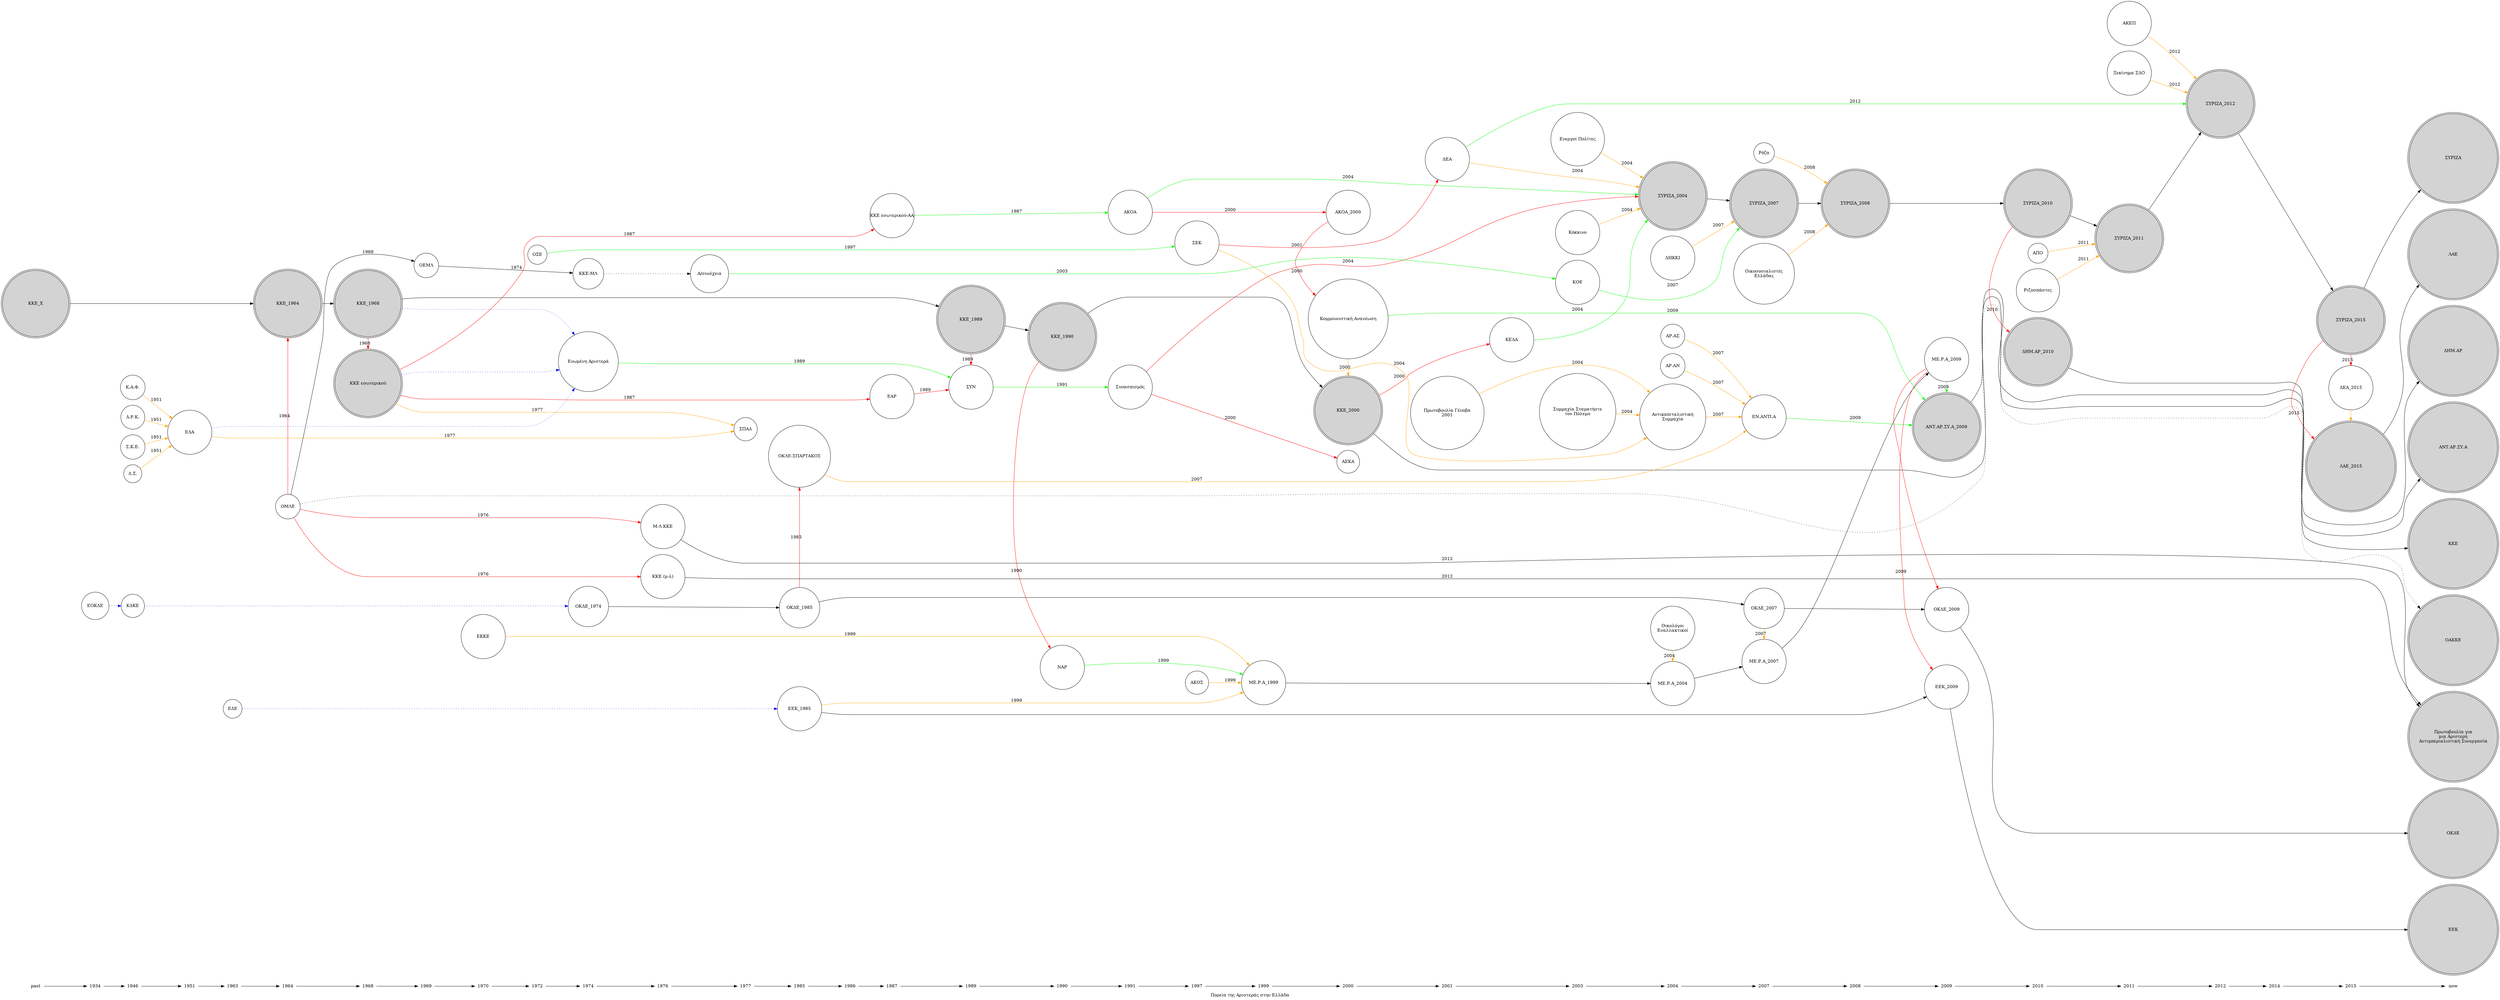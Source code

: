 /*
Label:
color=black  -> συνέχεια
color=orange -> κοινή συμμετοχή σε εκλογές
color=red    -> διάσπαση
color=green  -> ένωση
style=dotted -> Αλλαγή ονομασίας
*/
digraph left {
    label = "Πορεία της Αριστεράς στην Ελλάδα";
    rankdir = LR;
  {
    node [shape = plaintext];
    past -> "1934" -> "1946" -> "1951" -> "1963" -> "1964" -> "1968" -> "1969"
    -> "1970" -> "1972"  -> "1974" -> "1976" -> "1977"
    -> "1985" -> "1986" -> "1987" -> "1989"
    -> "1990" -> "1991" -> "1997" -> "1999"
    -> "2000" -> "2001" -> "2003" -> "2004" -> "2007" -> "2008" -> "2009"
    -> "2010" -> "2011" -> "2012" -> "2014" -> "2015" -> now;
  }
  node [shape = circle];
  { rank = same;  node [shape = doublecircle, fixedsize=true, width=3, height=3, style=filled, image="images/kke.jpg"]; "past"; "ΚΚΕ_Χ"; }
  { rank = same;  "1934"; "ΕΟΚΔΕ"; }
  { rank = same;  "1946"; "ΚΔΚΕ"; }
  { rank = same;  node [shape = doublecircle, fixedsize=true, width=3, height=3, style=filled, image="images/kke.jpg"]; "1964"; "ΚΚΕ_1964"; }
  { rank = same;  node [shape = doublecircle, fixedsize=true, width=3, height=3, style=filled, image="images/kke.jpg"]; "1968"; "ΚΚΕ_1968"; }
  { rank = same;  node [shape = doublecircle, fixedsize=true, width=3, height=3, style=filled, image="images/kke.jpg"]; "1989"; "ΚΚΕ_1989"; }
  { rank = same;  node [shape = doublecircle, fixedsize=true, width=3, height=3, style=filled, image="images/kke.jpg"]; "1990"; "ΚΚΕ_1990"; }
  { rank = same;  node [shape = doublecircle, fixedsize=true, width=3, height=3, style=filled, image="images/kke.jpg"]; "2000"; "ΚΚΕ_2000"; }
  { rank = same;  node [shape = ellipse, fixedsize=true, width=2, height=2, image="images/eda.jpg"]; "1951"; "ΕΔΑ"; }
  { rank = same;  "1963"; "ΕΔΕ"; }
  { rank = same;  "1964"; "ΟΜΛΕ"; }
  { rank = same;  node [ shape = doublecircle, fixedsize=true, width=3, height=3, style=filled, image="images/KKE_esoterikou_logo.svg.png"]; "1968"; "ΚΚΕ εσωτερικού"; }
  { rank = same;  "1969"; "ΟΕΜΛ"; }
  { rank = same;  node [shape = ellipse, fixedsize=true, width=2, height=2, image="images/ekke.jpg"]; "1970"; "ΕΚΚΕ"; }
  { rank = same;  "1972"; "ΟΣΕ"; }
  { rank = same;  "1974"; "ΚΚΕ-ΜΛ"; "Ενωμένη Αριστερά"; "ΟΚΔΕ_1974"}
  { rank = same;  node [shape = ellipse, fixedsize=true, width=2, height=2, image="images/ml-kke.jpg"]; "1976"; "Μ-Λ ΚΚΕ"; }
  { rank = same;  node [shape = ellipse, fixedsize=true, width=2, height=2, image="images/kke-ml.jpg"]; "1976"; "ΚΚΕ (μ-λ)"; }
  { rank = same;  "1977"; "ΣΠΑΔ"; }
  { rank = same;  node [shape = ellipse, fixedsize=true, width=2, height=2, image="images/eek.gif"]; "1985"; "ΕΕΚ_1985";}
  { rank = same;  "1985"; "ΟΚΔΕ_1985"; "ΟΚΔΕ-ΣΠΑΡΤΑΚΟΣ";}
  { rank = same;  node [shape = ellipse, fixedsize=true, width=2, height=2 ]; "1987"; "ΚΚΕ εσωτερικού-ΑΑ"; "ΕΑΡ"}
  { rank = same;  node [shape = ellipse, fixedsize=true, width=2, height=2, image="images/syn-generic.gif"]; "1989"; "ΣΥΝ"; }
  { rank = same;  node [shape = ellipse, fixedsize=true, width=2, height=2, image="images/nar.jpg"]; "1990"; "ΝΑΡ"; }
  { rank = same;  node [shape = ellipse, fixedsize=true, width=2, height=2, image="images/akoa.jpg"]; "1991"; "ΑΚΟΑ";}
  { rank = same;  node [shape = ellipse, fixedsize=true, width=2, height=2, image="images/synaspismos.jpg"]; "1991"; "Συνασπισμός"; }
  { rank = same;  node [shape = ellipse, fixedsize=true, width=2, height=2, image="images/sek.gif"]; "1997"; "ΣΕΚ"; }
  { rank = same;  node [shape = ellipse, fixedsize=true, width=2, height=2, image="images/mera.gif"]; "1999"; "ΜΕ.Ρ.Α_1999"; }
  { rank = same;  "2000"; "ΑΕΚΑ"; "Κομμουνιστική Ανανέωση";}
  { rank = same;  node [shape = ellipse, fixedsize=true, width=2, height=2, image="images/akoa.jpg"]; "2000"; "ΑΚΟΑ_2000"; }
  { rank = same;  node [shape = ellipse, fixedsize=true, width=2, height=2, image="images/dhkki.jpg"]; "ΔΗΚΚΙ";}
  { rank = same;  node [shape = ellipse, fixedsize=true, width=2, height=2, image="images/keda.gif"]; "ΚΕΔΑ";}
  { rank = same;  node [shape = ellipse, fixedsize=true, width=2, height=2, image="images/akep.jpg"]; "ΑΚΕΠ";}
  { rank = same;  node [shape = ellipse, fixedsize=true, width=2, height=2, image="images/kokkino.jpg"]; "Κόκκινο";}
  { rank = same;  node [shape = ellipse, fixedsize=true, width=2, height=2, image="images/ksekinima.jpg"]; "Ξεκίνημα ΣΔΟ";}
  { rank = same;  "2001"; "Πρωτοβουλία Γένοβα\n2001";}
  { rank = same;  node [shape = ellipse, fixedsize=true, width=2, height=2, image="images/dea.jpg"]; "2001"; "ΔΕΑ"; }
  { rank = same;  node [shape = ellipse, fixedsize=true, width=2, height=2, image="images/koe.png"]; "2003"; "ΚΟΕ"; }
  { rank = same;  node [shape = ellipse, fixedsize=true, width=2, height=2, image="images/oikologoi-enallaktikoi.jpg"]; "2004"; "Οικολόγοι\nΕναλλακτικοί";}
  { rank = same;  node [shape = ellipse, fixedsize=true, width=2, height=2, image="images/mera.gif"]; "2004"; "ΜΕ.Ρ.Α_2004"; }
  { rank = same;  "2004"; "Αντικαπιταλιστική\nΣυμμαχία";}
  { rank = same; node [shape = doublecircle, fixedsize=true, width=3, height=3, style=filled, image="images/syriza.jpg"]; "2004"; "ΣΥΡΙΖΑ_2004"; }
  { rank = same; node [shape = doublecircle, fixedsize=true, width=3, height=3, style=filled, image="images/syriza.jpg"]; "2007"; "ΣΥΡΙΖΑ_2007";}
  { rank = same;  "2007"; "ΟΚΔΕ_2007";}
  { rank = same; node [shape = doublecircle, fixedsize=true, width=3, height=3, style=filled, image="images/syriza.jpg"]; "2008"; "ΣΥΡΙΖΑ_2008"; }
  { rank = same; node [shape = doublecircle, fixedsize=true, width=3, height=3, style=filled, image="images/syriza.jpg"]; "2010"; "ΣΥΡΙΖΑ_2010"; }
  { rank = same; node [shape = doublecircle, fixedsize=true, width=3, height=3, style=filled, image="images/syriza.jpg"]; "2011"; "ΣΥΡΙΖΑ_2011"; }
  { rank = same; node [shape = doublecircle, fixedsize=true, width=3, height=3, style=filled, image="images/syriza.jpg"]; "2012"; "ΣΥΡΙΖΑ_2012"; }
  { rank = same; node [shape = doublecircle, fixedsize=true, width=3, height=3, style=filled, image="images/syriza.jpg"]; "2015"; "ΣΥΡΙΖΑ_2015"; }
  { rank = same;  node [shape = ellipse, fixedsize=true, width=2, height=2, image="images/Dea_new_logo.png"]; "2015"; "ΔΕΑ_2015"; }
  { rank = same; node [shape = ellipse, fixedsize=true, width=2, height=2, image="images/enantia.png"]; "2007"; "ΕΝ.ΑΝΤΙ.Α"; }
  { rank = same; node [shape = ellipse, fixedsize=true, width=2, height=2, image="images/mera.gif"]; "2007"; "ΜΕ.Ρ.Α_2007"; }
  { rank = same; node [shape = ellipse, fixedsize=true, width=2, height=2, image="images/mera.gif"]; "2009"; "ΜΕ.Ρ.Α_2009"; }
  { rank = same; node [shape = ellipse, fixedsize=true, width=2, height=2, image="images/eek.gif"]; "2009"; "ΕΕΚ_2009";}
  { rank = same; node [shape = ellipse, fixedsize=true, width=2, height=2, image="images/okde.jpg"]; "2009"; "ΟΚΔΕ_2009"; }
  { rank = same; node [shape = doublecircle, fixedsize=true, width=3, height=3, style=filled, image="images/antarsya.jpg"]; "2009"; "ΑΝΤ.ΑΡ.ΣΥ.Α_2009"; }
  { rank = same;  node [shape = doublecircle, fixedsize=true, width=3, height=3, style=filled, image="images/dhmokratiki-aristera.jpg"]; "2010"; "ΔΗΜ.ΑΡ_2010"; }
  { rank = same; node [shape = doublecircle, fixedsize=true, width=4, height=4, style=filled];  "2015" ; "ΣΥΡΙΖΑ_2015"; "ΛΑΕ_2015"; }
  { rank = same; node [shape = doublecircle, fixedsize=true, width=4, height=4, style=filled];  now ; "ΣΥΡΙΖΑ";
  "ΑΝΤ.ΑΡ.ΣΥ.Α"; "ΚΚΕ"; "Πρωτοβουλία για\nμια Αριστερή\nΑντιμπεριαλιστική Συνεργασία";
  "ΕΕΚ"; "ΟΑΚΚΕ"; "ΟΚΔΕ"; "ΔΗΜ.ΑΡ"; "ΛΑΕ"
  }
  "ΜΕ.Ρ.Α_2009" -> "ΟΚΔΕ_2009" [color=red];
  "ΕΕΚ_2009" -> "ΕΕΚ";
  "ΟΚΔΕ_2009" -> "ΟΚΔΕ";
  "ΔΗΜ.ΑΡ_2010" -> "ΔΗΜ.ΑΡ";
  "ΑΝΤ.ΑΡ.ΣΥ.Α_2009" -> "ΑΝΤ.ΑΡ.ΣΥ.Α";
  "ΣΥΡΙΖΑ_2004" -> "ΣΥΡΙΖΑ_2007" -> "ΣΥΡΙΖΑ_2008" -> "ΣΥΡΙΖΑ_2010" -> "ΣΥΡΙΖΑ_2011" -> "ΣΥΡΙΖΑ_2012" -> "ΣΥΡΙΖΑ_2015" -> "ΣΥΡΙΖΑ";
  "ΜΕ.Ρ.Α_1999" -> "ΜΕ.Ρ.Α_2004" -> "ΜΕ.Ρ.Α_2007" -> "ΜΕ.Ρ.Α_2009";
  "ΛΑΕ_2015" ->"ΛΑΕ";
  "ΕΟΚΔΕ" -> "ΚΔΚΕ" -> "ΟΚΔΕ_1974" [ style = "dotted",color=blue ];
  "ΟΚΔΕ_1974" -> "ΟΚΔΕ_1985";
  "ΟΚΔΕ_1985" ->  "ΟΚΔΕ-ΣΠΑΡΤΑΚΟΣ" [label = "1985",color=red];
  "ΟΚΔΕ_1985" -> "ΟΚΔΕ_2007";
  "ΟΚΔΕ_2007" -> "ΟΚΔΕ_2009";
  "ΚΚΕ_Χ" -> "ΚΚΕ_1964" -> "ΚΚΕ_1968" -> "ΚΚΕ_1989" -> "ΚΚΕ_1990" -> "ΚΚΕ_2000" ->"ΚΚΕ";
  "ΚΚΕ_1964" -> "ΟΜΛΕ" [label = "1964",color=red, dir=back];
  "ΚΚΕ_1968" -> "ΚΚΕ εσωτερικού" [label = "1968",color=red];
  "ΚΚΕ_1989" -> "ΣΥΝ" [label = "1989",color=red];
  "ΕΑΡ" -> "ΣΥΝ" [label = "1989",color=red];
  "ΚΚΕ_1990" -> "ΝΑΡ" [label = "1990",color=red];
  "ΚΚΕ_2000" -> "ΚΕΔΑ" [label = "2000",color=red];
  "Σ.K.Ε." -> "ΕΔΑ" [label = "1951",color=orange];
  "Δ.Σ." -> "ΕΔΑ" [label = "1951",color=orange];
  "Κ.Α.Φ." -> "ΕΔΑ" [label = "1951",color=orange];
  "Δ.Ρ.Κ." -> "ΕΔΑ" [label = "1951",color=orange];
  "ΚΚΕ εσωτερικού" -> "Ενωμένη Αριστερά" [ style = "dotted",color=blue ];
  "ΕΔΑ" -> "Ενωμένη Αριστερά" [ style = "dotted",color=blue ];
  "ΚΚΕ_1968" -> "Ενωμένη Αριστερά" [ style = "dotted",color=blue ];
  "ΚΚΕ εσωτερικού" -> "ΚΚΕ εσωτερικού-ΑΑ" [ label="1987", color=red];
  "ΕΔΑ" -> "ΣΠΑΔ" [ label = "1977", color=orange ];
  "ΚΚΕ εσωτερικού" -> "ΣΠΑΔ" [ label = "1977", color=orange ];
  "ΚΚΕ εσωτερικού" -> "ΕΑΡ" [label = "1987", color=red];
  "ΚΚΕ εσωτερικού-ΑΑ" -> "ΑΚΟΑ" [label = "1987", color = "green"];
  "ΑΚΟΑ" -> "ΑΚΟΑ_2000" [label = "2000",color=red];
  "ΑΚΟΑ_2000" -> "Κομμουνιστική Ανανέωση" [label = "2000",color=red];
  "Κομμουνιστική Ανανέωση" -> "ΚΚΕ_2000" [label = "2000",color=orange];
  "Ενωμένη Αριστερά" -> "ΣΥΝ" [label = "1989",color=green];
  "ΣΥΝ" -> "Συνασπισμός" [label = "1991",color=green];
  "Συνασπισμός" -> "ΣΥΡΙΖΑ_2004" [label = "2004",color=red];
  "Συνασπισμός" -> "ΑΕΚΑ" [label = "2000",color=red];
  "ΕΚΚΕ" -> "ΜΕ.Ρ.Α_1999" [label = "1999",color=orange];
  "ΕΕΚ_1985" -> "ΜΕ.Ρ.Α_1999" [label = "1999",color=orange];
  "ΑΚΟΣ" -> "ΜΕ.Ρ.Α_1999" [label = "1999",color=orange];
  "ΝΑΡ" -> "ΜΕ.Ρ.Α_1999" [label = "1999",color=green];
  "Οικολόγοι\nΕναλλακτικοί" -> "ΜΕ.Ρ.Α_2004" [label = "2004",color=orange];
  "ΟΚΔΕ_2007" -> "ΜΕ.Ρ.Α_2007" [label = "2007",color=orange];
  "ΟΜΛΕ" -> "Μ-Λ ΚΚΕ" [label = "1976",color=red];
  "ΟΜΛΕ" -> "ΟΕΜΛ" [label = "1969"];
  "ΟΜΛΕ" -> "ΚΚΕ (μ-λ)" [label="1976", color=red];
  "ΟΕΜΛ" -> "ΚΚΕ-ΜΛ" [label = "1974"];
  "ΚΕΔΑ" -> "ΣΥΡΙΖΑ_2004" [label = "2004",color=green];
  "ΜΕ.Ρ.Α_2009" -> "ΑΝΤ.ΑΡ.ΣΥ.Α_2009" [label = "2009", color=green];
  "ΑΡ.ΑΝ" -> "ΕΝ.ΑΝΤΙ.Α" [label = "2007",color=orange];
  "ΑΡ.ΑΣ" -> "ΕΝ.ΑΝΤΙ.Α" [label = "2007",color=orange];
  "ΟΚΔΕ-ΣΠΑΡΤΑΚΟΣ" -> "ΕΝ.ΑΝΤΙ.Α" [label = "2007",color=orange];
  "Κομμουνιστική Ανανέωση" -> "ΑΝΤ.ΑΡ.ΣΥ.Α_2009" [label = "2009",color=green];
  "ΕΝ.ΑΝΤΙ.Α" -> "ΑΝΤ.ΑΡ.ΣΥ.Α_2009" [label = "2009",color=green];
  "ΚΚΕ-ΜΛ" -> "Α/συνέχεια" [style = "dotted"];
  "Α/συνέχεια" -> "ΚΟΕ" [label = "2003", color=green];
  "ΑΚΟΑ" -> "ΣΥΡΙΖΑ_2004" [label = "2004",color=green];
  "ΚΟΕ" -> "ΣΥΡΙΖΑ_2007" [label = "2007", color=green];
  "ΔΕΑ" -> "ΣΥΡΙΖΑ_2004" [label = "2004",color=orange];
  "ΔΗΚΚΙ" -> "ΣΥΡΙΖΑ_2007" [label = "2007",color=orange];
  "Ενεργοί Πολίτες" -> "ΣΥΡΙΖΑ_2004" [label = "2004",color=orange];
  "Κόκκινο"-> "ΣΥΡΙΖΑ_2004" [label = "2004",color=orange];
  "Οικοσοσιαλιστές\nΕλλάδας"-> "ΣΥΡΙΖΑ_2008" [label = "2008",color=orange];
  "Ρόζα"-> "ΣΥΡΙΖΑ_2008" [label = "2008",color=orange];
  "ΑΠΟ"-> "ΣΥΡΙΖΑ_2011" [label = "2011",color=orange];
  "Ριζοσπάστες"-> "ΣΥΡΙΖΑ_2011" [label = "2011",color=orange];
  "ΟΣΕ" -> "ΣΕΚ" [label = "1997",color=green];
  "ΜΕ.Ρ.Α_2009" -> "ΕΕΚ_2009" [label = "2009",color=red];
  "ΣΥΡΙΖΑ_2010" -> "ΔΗΜ.ΑΡ_2010" [label = "2010",color=red];
  "ΚΚΕ (μ-λ)" -> "Πρωτοβουλία για\nμια Αριστερή\nΑντιμπεριαλιστική Συνεργασία" [label = "2012"];
  "Μ-Λ ΚΚΕ" -> "Πρωτοβουλία για\nμια Αριστερή\nΑντιμπεριαλιστική Συνεργασία" [label = "2012"];
  "ΟΜΛΕ" -> "ΟΑΚΚΕ" [ style = "dotted" ];
  "Ξεκίνημα ΣΔΟ"-> "ΣΥΡΙΖΑ_2012" [label = "2012",color=orange];
  "ΑΚΕΠ"-> "ΣΥΡΙΖΑ_2012" [label = "2012",color=orange];
  "ΣΕΚ" -> "Αντικαπιταλιστική\nΣυμμαχία" [label="2004",color=orange];
  "Πρωτοβουλία Γένοβα\n2001" -> "Αντικαπιταλιστική\nΣυμμαχία" [label="2004",color=orange];
  "Συμμαχία Σταματήστε\nτον Πόλεμο" -> "Αντικαπιταλιστική\nΣυμμαχία" [label="2004",color=orange];
  "Αντικαπιταλιστική\nΣυμμαχία" -> "ΕΝ.ΑΝΤΙ.Α" [label="2007",color=orange];
  "ΣΥΡΙΖΑ_2015" -> "ΛΑΕ_2015" [label = "2015",color=red];
  "ΕΔΕ" -> "ΕΕΚ_1985" [ style = "dotted",color=blue ];
  "ΕΕΚ_1985" -> "ΕΕΚ_2009";
  "ΣΕΚ" -> "ΔΕΑ" [ label = "2001", color=red];
  "ΔΕΑ" -> "ΣΥΡΙΖΑ_2012" [label = "2012", color=green ];
  "ΣΥΡΙΖΑ_2015" -> "ΔΕΑ_2015" [label = "2015", color=red];
  "ΔΕΑ_2015" -> "ΛΑΕ_2015" [ color=orange ];
}
